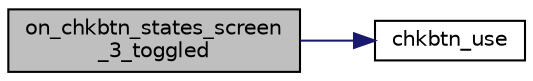 digraph "on_chkbtn_states_screen_3_toggled"
{
  edge [fontname="Helvetica",fontsize="10",labelfontname="Helvetica",labelfontsize="10"];
  node [fontname="Helvetica",fontsize="10",shape=record];
  rankdir="LR";
  Node140 [label="on_chkbtn_states_screen\l_3_toggled",height=0.2,width=0.4,color="black", fillcolor="grey75", style="filled", fontcolor="black"];
  Node140 -> Node141 [color="midnightblue",fontsize="10",style="solid",fontname="Helvetica"];
  Node141 [label="chkbtn_use",height=0.2,width=0.4,color="black", fillcolor="white", style="filled",URL="$main_8c.html#af4fd0833e1f3db9d2b9cdf71eff059c6"];
}
